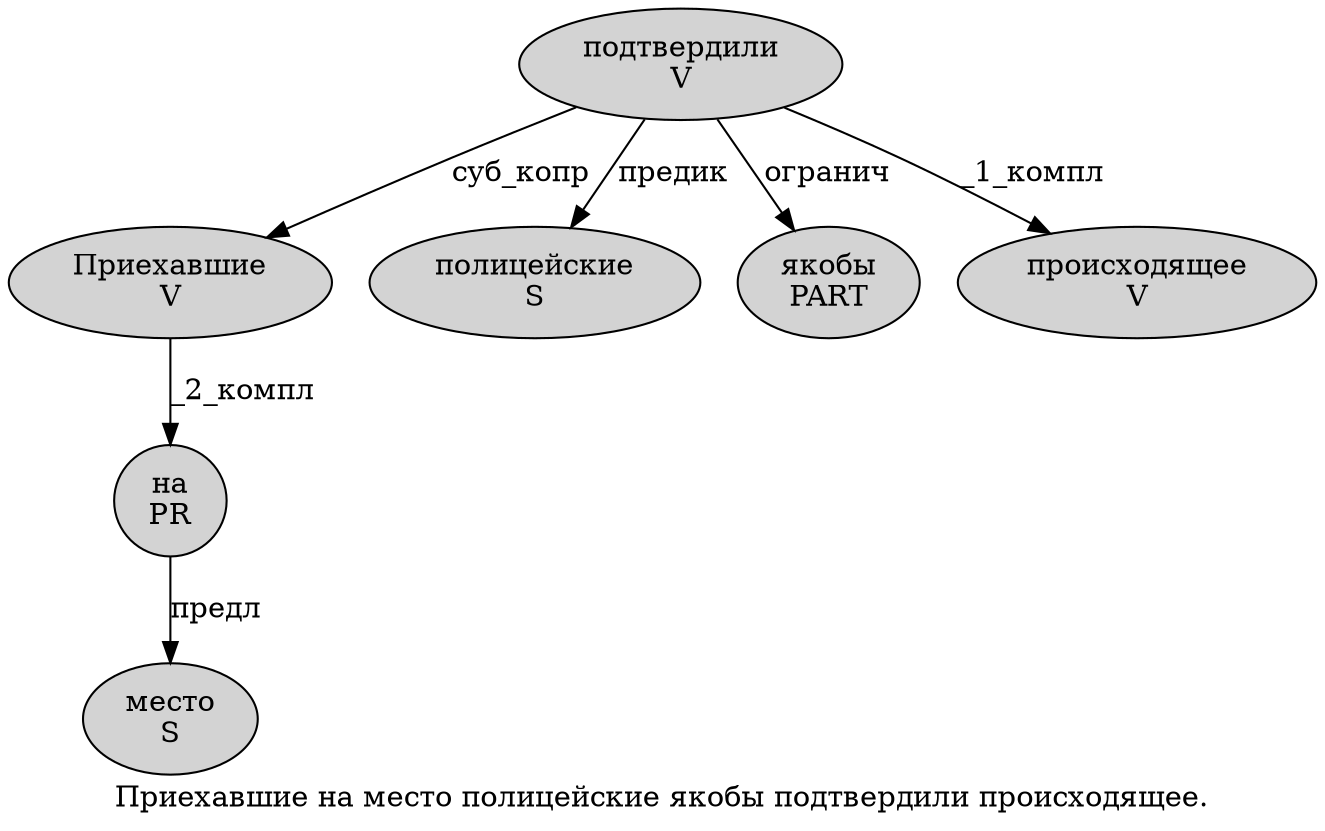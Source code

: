 digraph SENTENCE_1544 {
	graph [label="Приехавшие на место полицейские якобы подтвердили происходящее."]
	node [style=filled]
		0 [label="Приехавшие
V" color="" fillcolor=lightgray penwidth=1 shape=ellipse]
		1 [label="на
PR" color="" fillcolor=lightgray penwidth=1 shape=ellipse]
		2 [label="место
S" color="" fillcolor=lightgray penwidth=1 shape=ellipse]
		3 [label="полицейские
S" color="" fillcolor=lightgray penwidth=1 shape=ellipse]
		4 [label="якобы
PART" color="" fillcolor=lightgray penwidth=1 shape=ellipse]
		5 [label="подтвердили
V" color="" fillcolor=lightgray penwidth=1 shape=ellipse]
		6 [label="происходящее
V" color="" fillcolor=lightgray penwidth=1 shape=ellipse]
			5 -> 0 [label="суб_копр"]
			5 -> 3 [label="предик"]
			5 -> 4 [label="огранич"]
			5 -> 6 [label="_1_компл"]
			0 -> 1 [label="_2_компл"]
			1 -> 2 [label="предл"]
}